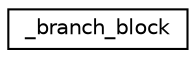digraph "Graphical Class Hierarchy"
{
  edge [fontname="Helvetica",fontsize="10",labelfontname="Helvetica",labelfontsize="10"];
  node [fontname="Helvetica",fontsize="10",shape=record];
  rankdir="LR";
  Node1 [label="_branch_block",height=0.2,width=0.4,color="black", fillcolor="white", style="filled",URL="$struct__branch__block.html"];
}
